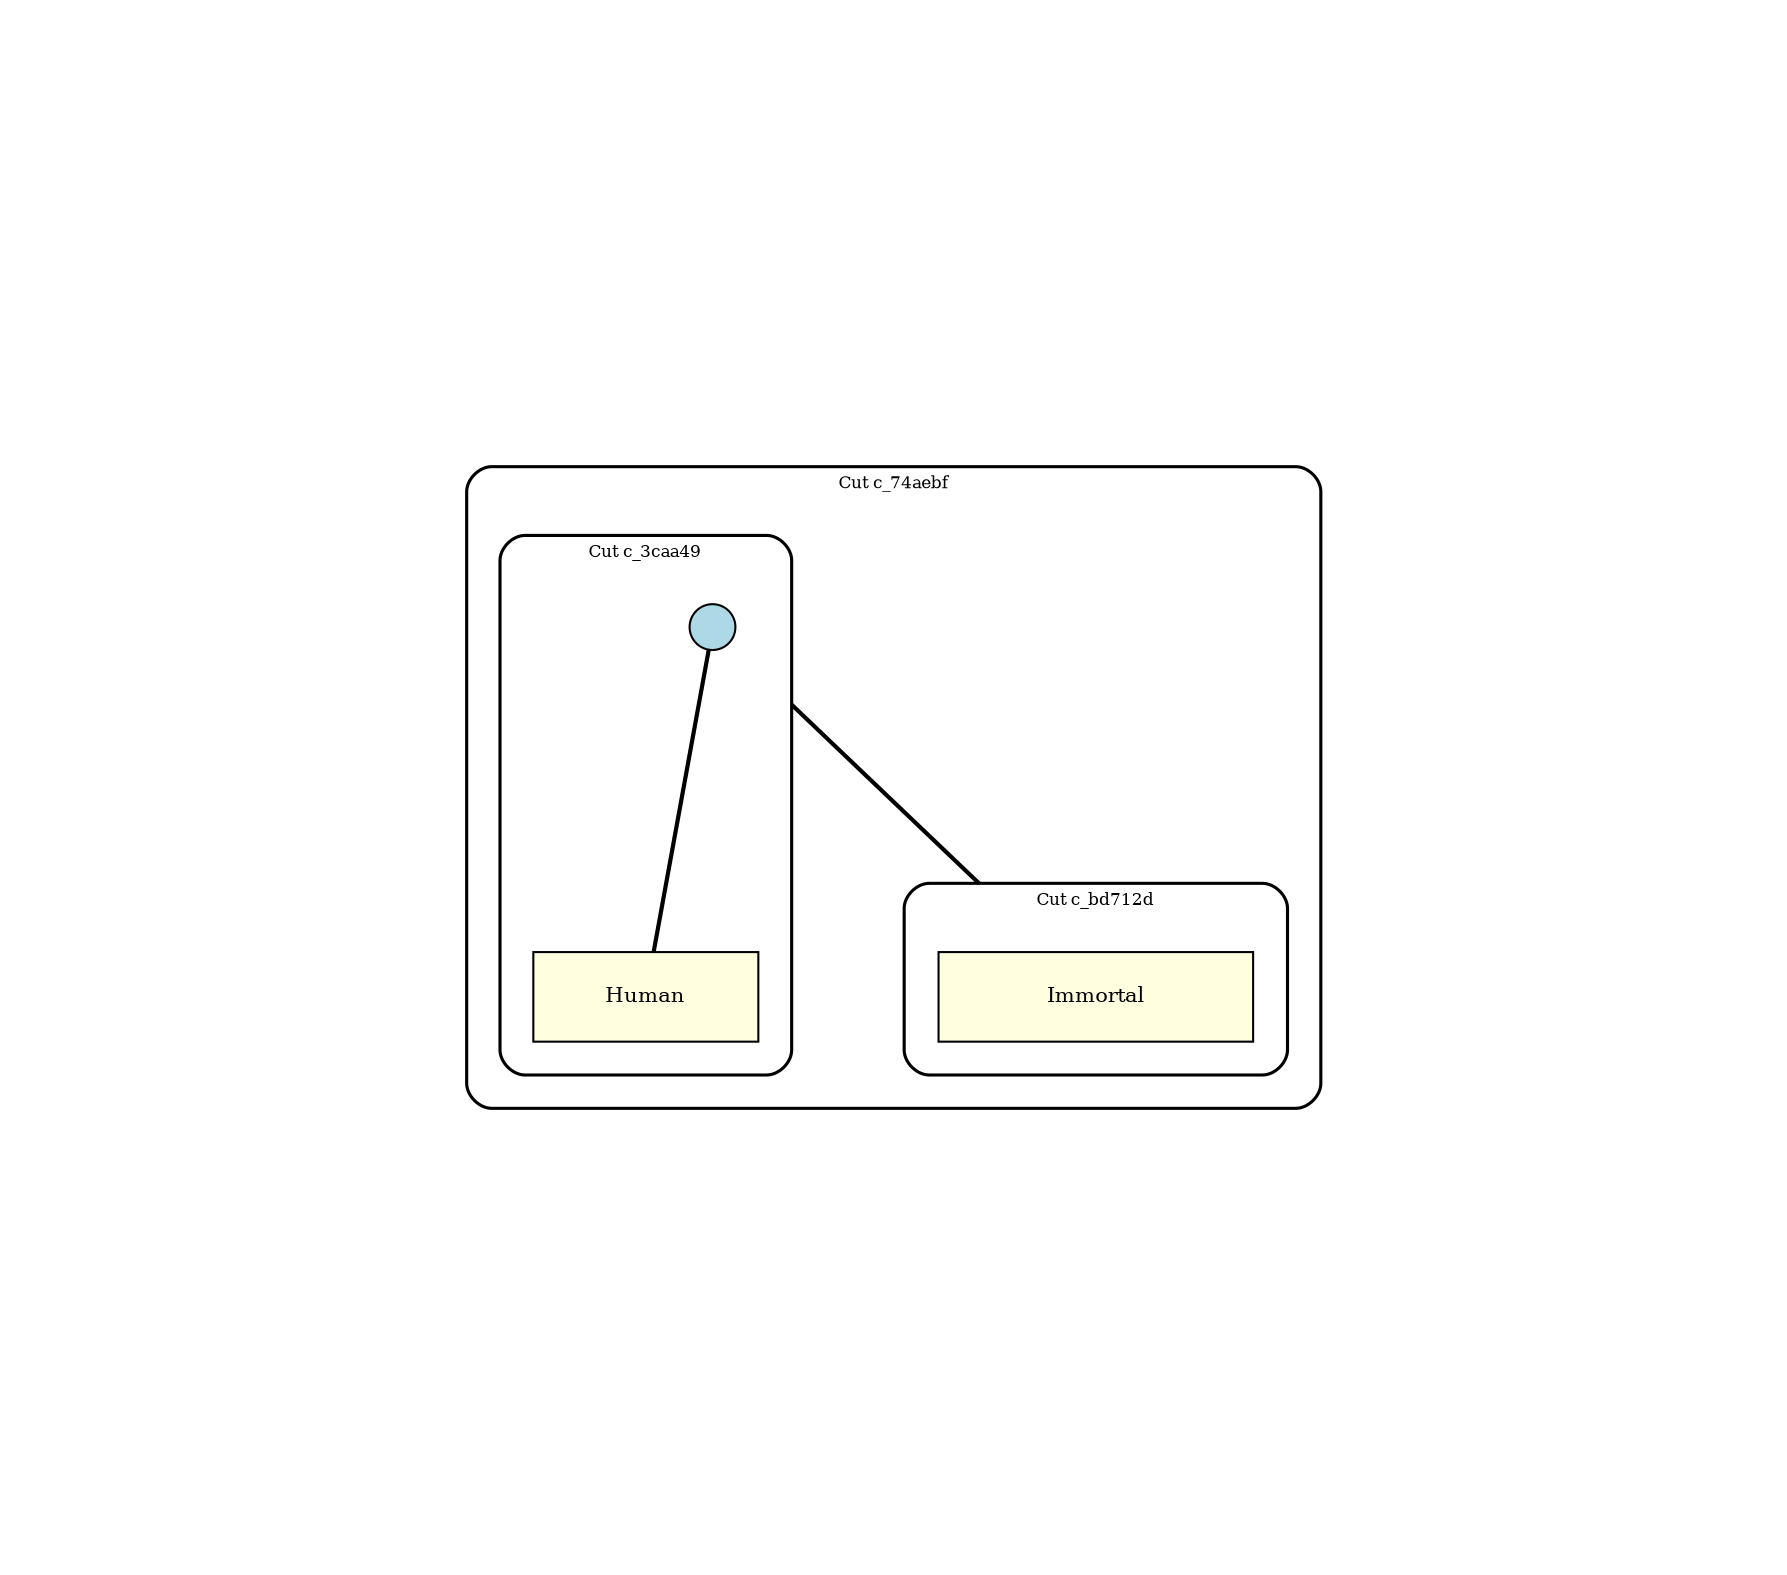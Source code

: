 graph EG {
    // ENHANCED: Dau convention layout with proper spacing
    graph [clusterrank=local, compound=true, newrank=true, rankdir=TB,
           overlap=false, splines=true, concentrate=false];
    
    // Enhanced spacing for Dau visual conventions
    node [shape=circle, width=0.4, height=0.4, fixedsize=true,
          fontsize=10, margin=0.2];
    edge [arrowhead=none, len=3.5, minlen=2.5, weight=1.0];
    
    // Spacing parameters for visual clarity (compact defaults)
    nodesep=1.2;        // Compact node separation
    ranksep=1.0;        // Compact rank separation
    margin=1.5;         // Keep graph margin modest
    pad="1.5,1.5";      // Keep padding modest
    sep="+8";           // Compact minimum separation

  
  // Default node styling with proper sizing
  node [shape=circle, style=filled, fillcolor=lightblue, fontsize=10];
  edge [fontsize=9, labeldistance=1.5, labelangle=0];

  subgraph cluster_c_74aebf84 {
    label="Cut c_74aebf";
    style=rounded;
    color=black;
    penwidth=1.5;
    margin=16.00;  // Padding around cut contents
    labelloc=top;
    fontsize=8;
    // Leverage Graphviz hierarchical layout
    clusterrank=local;  // Layout this cluster separately

    subgraph cluster_c_3caa4930 {
      label="Cut c_3caa49";
      style=rounded;
      color=black;
      penwidth=1.5;
      margin=16.00;  // Padding around cut contents
      labelloc=top;
      fontsize=8;
      // Leverage Graphviz hierarchical layout
      clusterrank=local;  // Layout this cluster separately

      v_ac4ef6d2 [label="", width=0.30, height=0.30, fixedsize=true];
      e_81496c69 [label="Human", shape=box, fillcolor=lightyellow, width=1.50, height=0.60, fixedsize=true];
    }

    subgraph cluster_c_bd712d5c {
      label="Cut c_bd712d";
      style=rounded;
      color=black;
      penwidth=1.5;
      margin=16.00;  // Padding around cut contents
      labelloc=top;
      fontsize=8;
      // Leverage Graphviz hierarchical layout
      clusterrank=local;  // Layout this cluster separately

      e_a41232a3 [label="Immortal", shape=box, fillcolor=lightyellow, width=2.10, height=0.60, fixedsize=true];
    }

  }

  v_ac4ef6d2 -- e_81496c69 [style=bold, penwidth=2, lhead=cluster_c_3caa4930, ltail=cluster_c_3caa4930];
  v_ac4ef6d2 -- e_a41232a3 [style=bold, penwidth=2, lhead=cluster_c_bd712d5c, ltail=cluster_c_3caa4930];

}